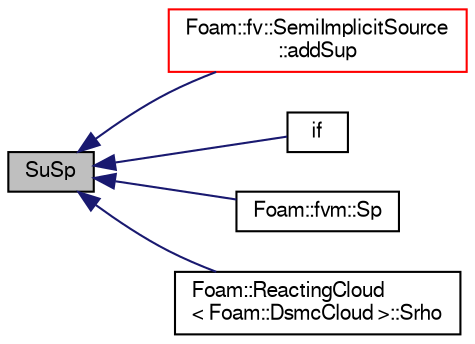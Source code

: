 digraph "SuSp"
{
  bgcolor="transparent";
  edge [fontname="FreeSans",fontsize="10",labelfontname="FreeSans",labelfontsize="10"];
  node [fontname="FreeSans",fontsize="10",shape=record];
  rankdir="LR";
  Node22942 [label="SuSp",height=0.2,width=0.4,color="black", fillcolor="grey75", style="filled", fontcolor="black"];
  Node22942 -> Node22943 [dir="back",color="midnightblue",fontsize="10",style="solid",fontname="FreeSans"];
  Node22943 [label="Foam::fv::SemiImplicitSource\l::addSup",height=0.2,width=0.4,color="red",URL="$a23530.html#a1ee48a8055fa0cf69ffb5ed424c93bb5",tooltip="Add explicit contribution to equation. "];
  Node22942 -> Node22946 [dir="back",color="midnightblue",fontsize="10",style="solid",fontname="FreeSans"];
  Node22946 [label="if",height=0.2,width=0.4,color="black",URL="$a38357.html#a5cfa46c5a5f5268b0c52864fef203093"];
  Node22942 -> Node22947 [dir="back",color="midnightblue",fontsize="10",style="solid",fontname="FreeSans"];
  Node22947 [label="Foam::fvm::Sp",height=0.2,width=0.4,color="black",URL="$a21135.html#aa1cf1687a018d73a0a6f9d2cf8634bd0"];
  Node22942 -> Node22948 [dir="back",color="midnightblue",fontsize="10",style="solid",fontname="FreeSans"];
  Node22948 [label="Foam::ReactingCloud\l\< Foam::DsmcCloud \>::Srho",height=0.2,width=0.4,color="black",URL="$a23814.html#a7a939920fe14f094af1835bd9cccc4b4",tooltip="Return total mass source term [kg/m3/s]. "];
}
